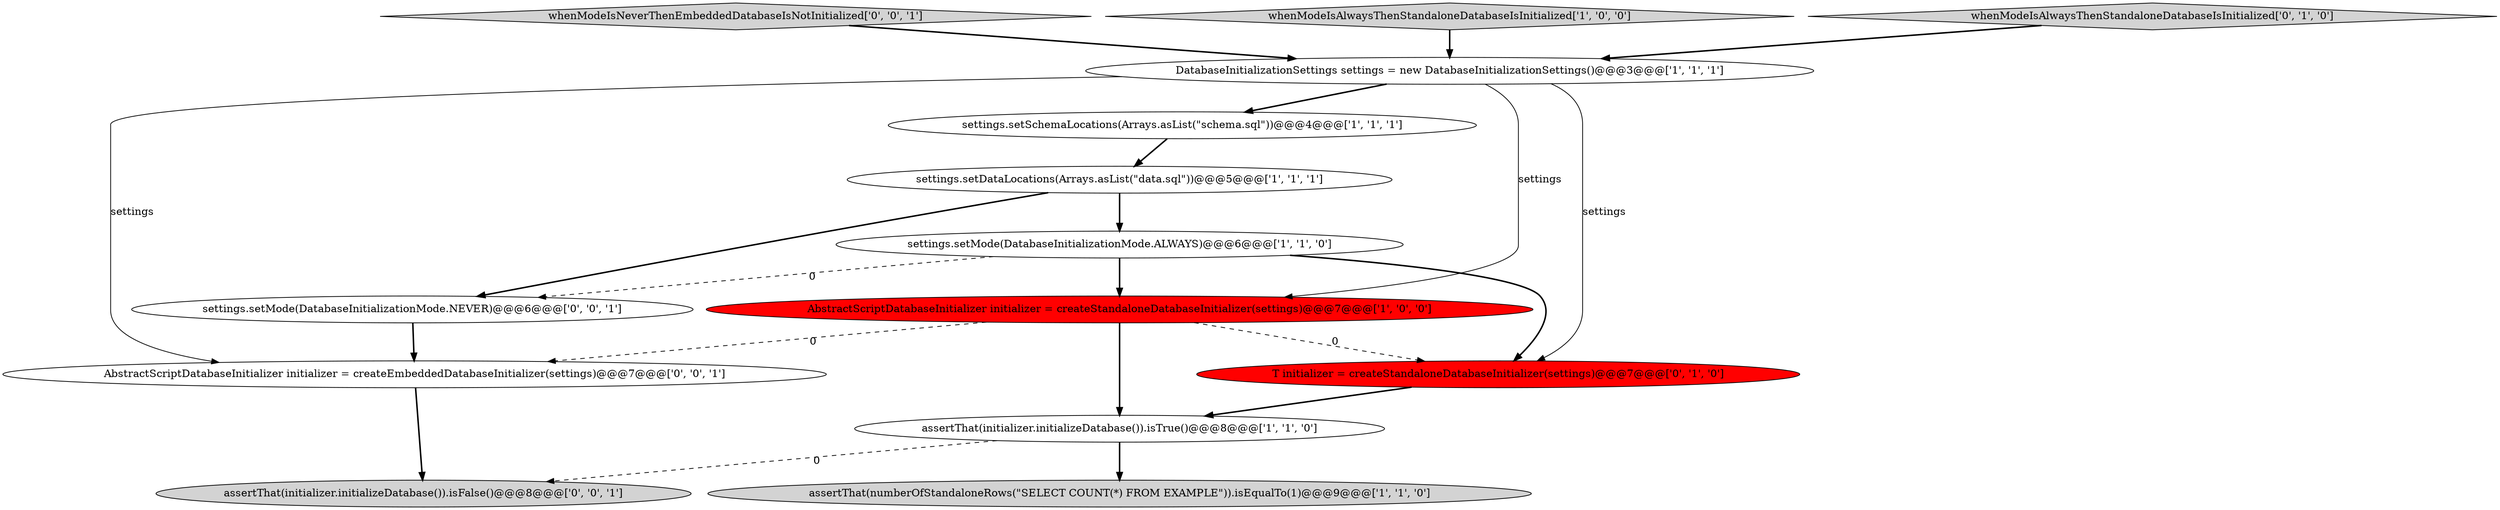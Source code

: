 digraph {
13 [style = filled, label = "AbstractScriptDatabaseInitializer initializer = createEmbeddedDatabaseInitializer(settings)@@@7@@@['0', '0', '1']", fillcolor = white, shape = ellipse image = "AAA0AAABBB3BBB"];
5 [style = filled, label = "settings.setSchemaLocations(Arrays.asList(\"schema.sql\"))@@@4@@@['1', '1', '1']", fillcolor = white, shape = ellipse image = "AAA0AAABBB1BBB"];
12 [style = filled, label = "settings.setMode(DatabaseInitializationMode.NEVER)@@@6@@@['0', '0', '1']", fillcolor = white, shape = ellipse image = "AAA0AAABBB3BBB"];
6 [style = filled, label = "AbstractScriptDatabaseInitializer initializer = createStandaloneDatabaseInitializer(settings)@@@7@@@['1', '0', '0']", fillcolor = red, shape = ellipse image = "AAA1AAABBB1BBB"];
8 [style = filled, label = "T initializer = createStandaloneDatabaseInitializer(settings)@@@7@@@['0', '1', '0']", fillcolor = red, shape = ellipse image = "AAA1AAABBB2BBB"];
10 [style = filled, label = "whenModeIsNeverThenEmbeddedDatabaseIsNotInitialized['0', '0', '1']", fillcolor = lightgray, shape = diamond image = "AAA0AAABBB3BBB"];
0 [style = filled, label = "DatabaseInitializationSettings settings = new DatabaseInitializationSettings()@@@3@@@['1', '1', '1']", fillcolor = white, shape = ellipse image = "AAA0AAABBB1BBB"];
3 [style = filled, label = "whenModeIsAlwaysThenStandaloneDatabaseIsInitialized['1', '0', '0']", fillcolor = lightgray, shape = diamond image = "AAA0AAABBB1BBB"];
4 [style = filled, label = "settings.setDataLocations(Arrays.asList(\"data.sql\"))@@@5@@@['1', '1', '1']", fillcolor = white, shape = ellipse image = "AAA0AAABBB1BBB"];
9 [style = filled, label = "whenModeIsAlwaysThenStandaloneDatabaseIsInitialized['0', '1', '0']", fillcolor = lightgray, shape = diamond image = "AAA0AAABBB2BBB"];
11 [style = filled, label = "assertThat(initializer.initializeDatabase()).isFalse()@@@8@@@['0', '0', '1']", fillcolor = lightgray, shape = ellipse image = "AAA0AAABBB3BBB"];
2 [style = filled, label = "assertThat(initializer.initializeDatabase()).isTrue()@@@8@@@['1', '1', '0']", fillcolor = white, shape = ellipse image = "AAA0AAABBB1BBB"];
7 [style = filled, label = "assertThat(numberOfStandaloneRows(\"SELECT COUNT(*) FROM EXAMPLE\")).isEqualTo(1)@@@9@@@['1', '1', '0']", fillcolor = lightgray, shape = ellipse image = "AAA0AAABBB1BBB"];
1 [style = filled, label = "settings.setMode(DatabaseInitializationMode.ALWAYS)@@@6@@@['1', '1', '0']", fillcolor = white, shape = ellipse image = "AAA0AAABBB1BBB"];
6->8 [style = dashed, label="0"];
0->13 [style = solid, label="settings"];
1->8 [style = bold, label=""];
9->0 [style = bold, label=""];
0->6 [style = solid, label="settings"];
13->11 [style = bold, label=""];
3->0 [style = bold, label=""];
6->2 [style = bold, label=""];
12->13 [style = bold, label=""];
1->12 [style = dashed, label="0"];
1->6 [style = bold, label=""];
6->13 [style = dashed, label="0"];
8->2 [style = bold, label=""];
10->0 [style = bold, label=""];
5->4 [style = bold, label=""];
4->12 [style = bold, label=""];
2->11 [style = dashed, label="0"];
4->1 [style = bold, label=""];
2->7 [style = bold, label=""];
0->5 [style = bold, label=""];
0->8 [style = solid, label="settings"];
}
